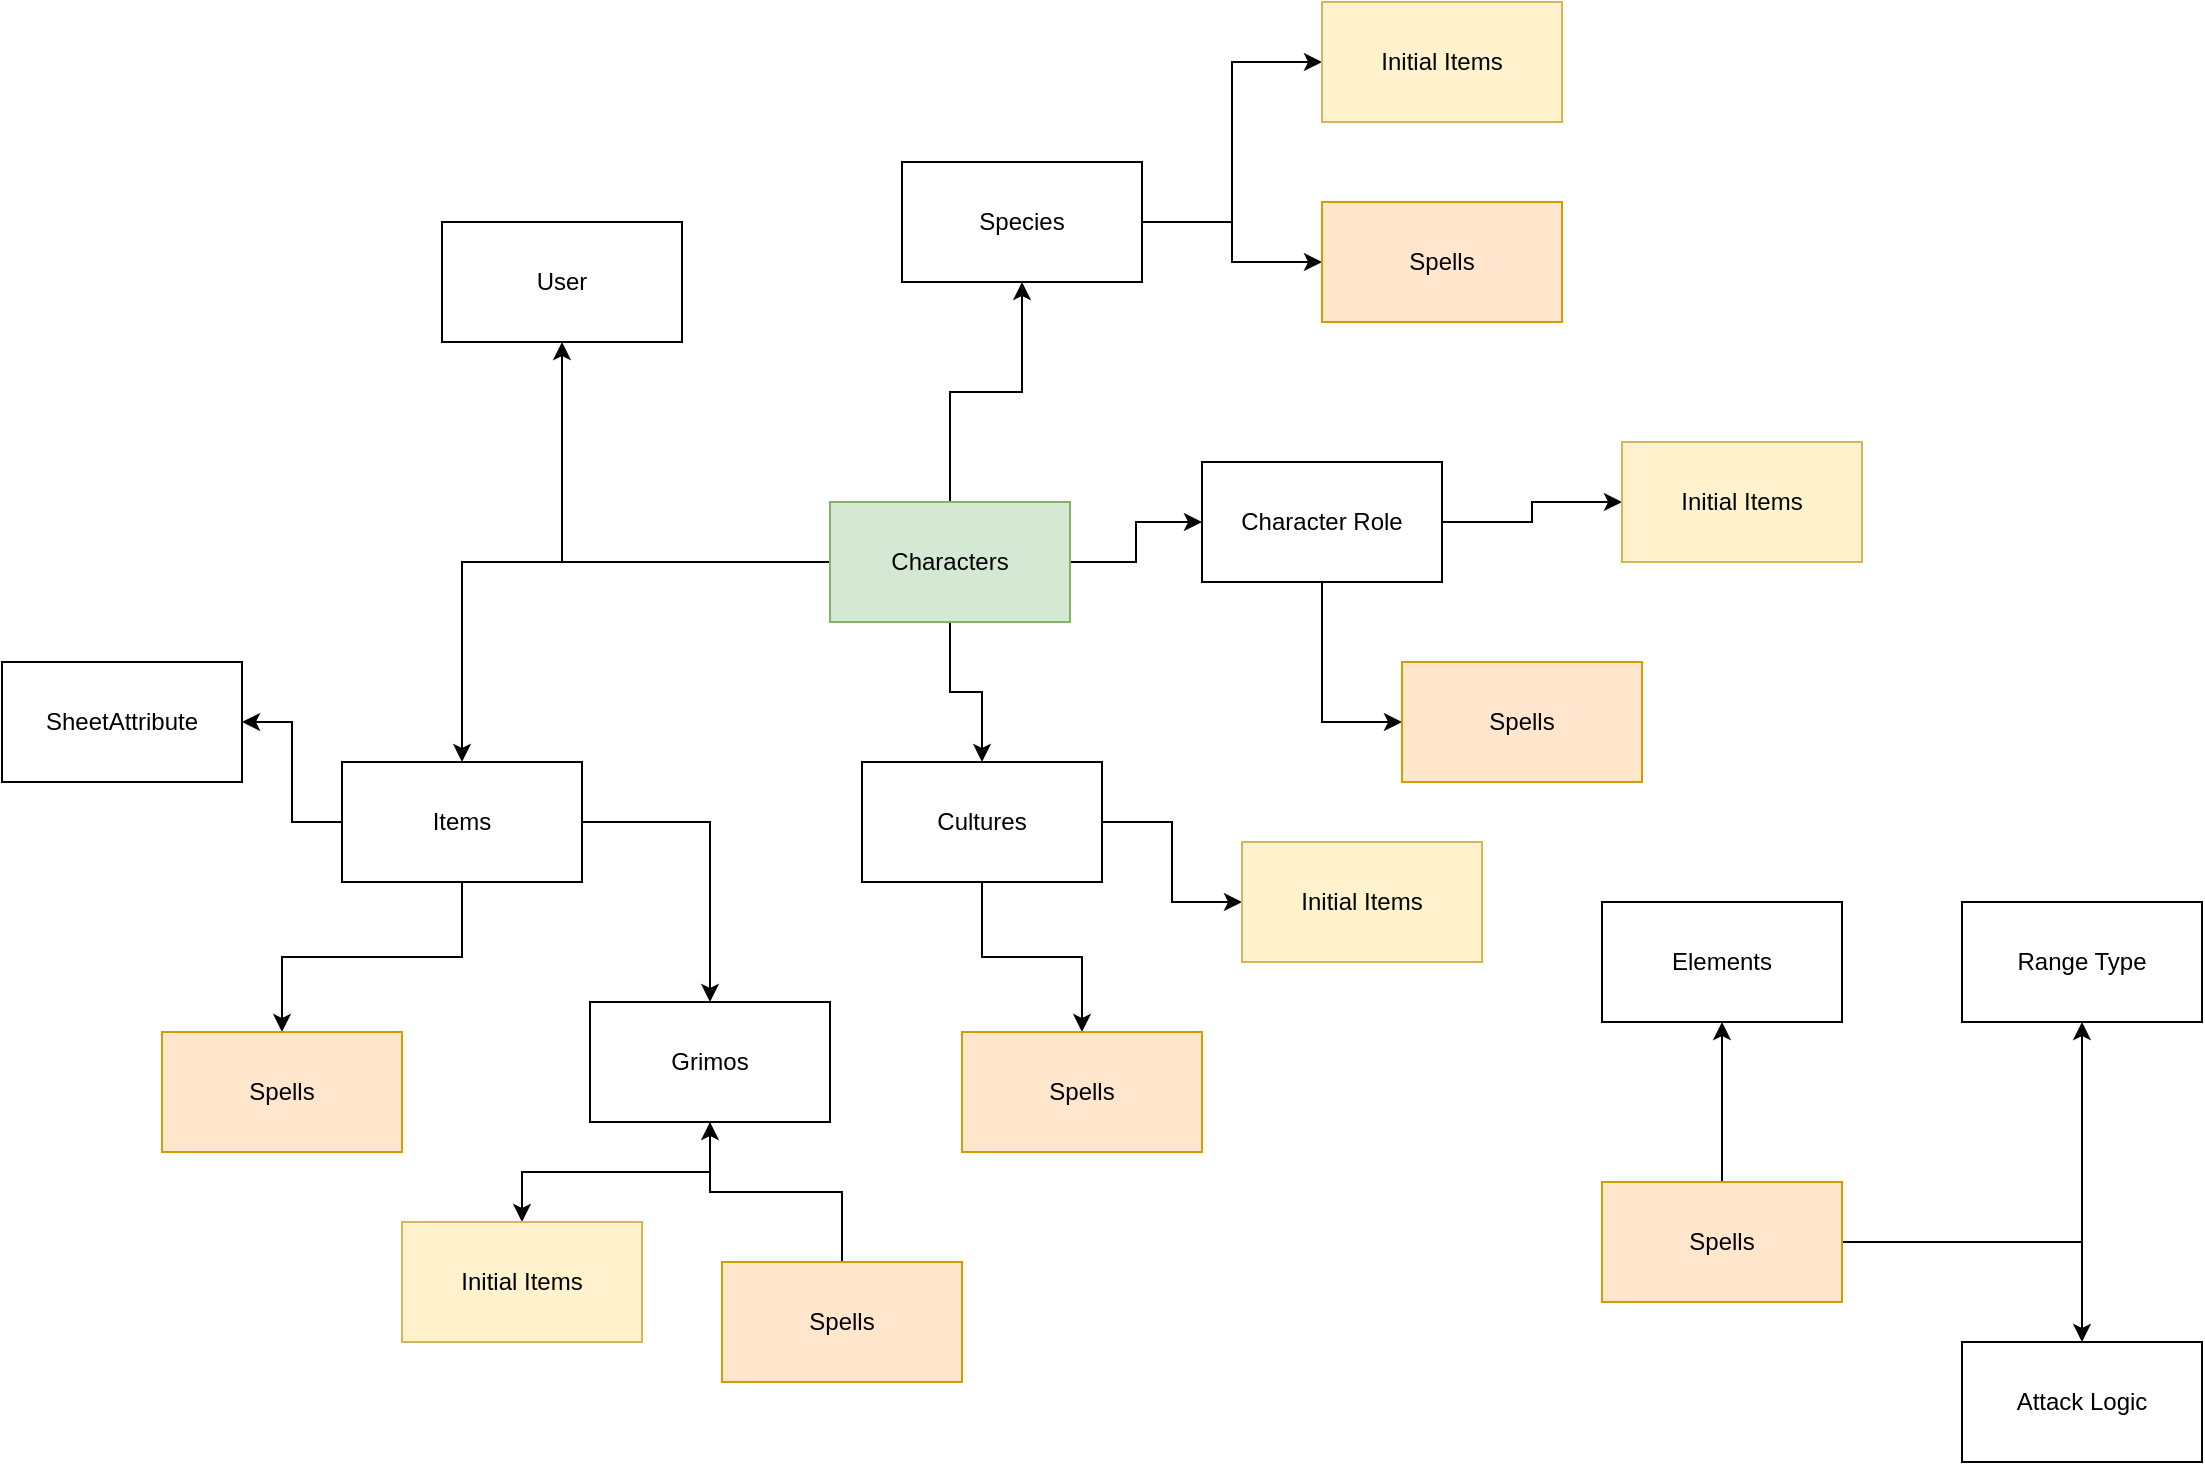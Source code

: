 <mxfile version="18.1.3" type="device"><diagram id="zpOwPgR3y2QtVb0p5f1S" name="Página-1"><mxGraphModel dx="2182" dy="850" grid="1" gridSize="10" guides="1" tooltips="1" connect="1" arrows="1" fold="1" page="1" pageScale="1" pageWidth="827" pageHeight="1169" math="0" shadow="0"><root><mxCell id="0"/><mxCell id="1" parent="0"/><mxCell id="SdCJ3QEooN3LiDO14m8Q-3" value="" style="edgeStyle=orthogonalEdgeStyle;rounded=0;orthogonalLoop=1;jettySize=auto;html=1;" parent="1" source="SdCJ3QEooN3LiDO14m8Q-1" target="SdCJ3QEooN3LiDO14m8Q-2" edge="1"><mxGeometry relative="1" as="geometry"/></mxCell><mxCell id="SdCJ3QEooN3LiDO14m8Q-5" value="" style="edgeStyle=orthogonalEdgeStyle;rounded=0;orthogonalLoop=1;jettySize=auto;html=1;" parent="1" source="SdCJ3QEooN3LiDO14m8Q-1" target="SdCJ3QEooN3LiDO14m8Q-4" edge="1"><mxGeometry relative="1" as="geometry"/></mxCell><mxCell id="SdCJ3QEooN3LiDO14m8Q-7" value="" style="edgeStyle=orthogonalEdgeStyle;rounded=0;orthogonalLoop=1;jettySize=auto;html=1;" parent="1" source="SdCJ3QEooN3LiDO14m8Q-1" target="SdCJ3QEooN3LiDO14m8Q-6" edge="1"><mxGeometry relative="1" as="geometry"/></mxCell><mxCell id="SdCJ3QEooN3LiDO14m8Q-9" value="" style="edgeStyle=orthogonalEdgeStyle;rounded=0;orthogonalLoop=1;jettySize=auto;html=1;" parent="1" source="SdCJ3QEooN3LiDO14m8Q-1" target="SdCJ3QEooN3LiDO14m8Q-8" edge="1"><mxGeometry relative="1" as="geometry"/></mxCell><mxCell id="SdCJ3QEooN3LiDO14m8Q-11" style="edgeStyle=orthogonalEdgeStyle;rounded=0;orthogonalLoop=1;jettySize=auto;html=1;entryX=0.5;entryY=1;entryDx=0;entryDy=0;" parent="1" source="SdCJ3QEooN3LiDO14m8Q-1" target="SdCJ3QEooN3LiDO14m8Q-10" edge="1"><mxGeometry relative="1" as="geometry"/></mxCell><mxCell id="SdCJ3QEooN3LiDO14m8Q-1" value="Characters" style="rounded=0;whiteSpace=wrap;html=1;fillColor=#d5e8d4;strokeColor=#82b366;" parent="1" vertex="1"><mxGeometry x="294" y="320" width="120" height="60" as="geometry"/></mxCell><mxCell id="SdCJ3QEooN3LiDO14m8Q-13" value="" style="edgeStyle=orthogonalEdgeStyle;rounded=0;orthogonalLoop=1;jettySize=auto;html=1;" parent="1" source="SdCJ3QEooN3LiDO14m8Q-2" target="SdCJ3QEooN3LiDO14m8Q-12" edge="1"><mxGeometry relative="1" as="geometry"/></mxCell><mxCell id="SdCJ3QEooN3LiDO14m8Q-37" style="edgeStyle=orthogonalEdgeStyle;rounded=0;orthogonalLoop=1;jettySize=auto;html=1;" parent="1" source="SdCJ3QEooN3LiDO14m8Q-2" target="SdCJ3QEooN3LiDO14m8Q-34" edge="1"><mxGeometry relative="1" as="geometry"/></mxCell><mxCell id="SdCJ3QEooN3LiDO14m8Q-2" value="Cultures" style="rounded=0;whiteSpace=wrap;html=1;" parent="1" vertex="1"><mxGeometry x="310" y="450" width="120" height="60" as="geometry"/></mxCell><mxCell id="SdCJ3QEooN3LiDO14m8Q-15" style="edgeStyle=orthogonalEdgeStyle;rounded=0;orthogonalLoop=1;jettySize=auto;html=1;entryX=0;entryY=0.5;entryDx=0;entryDy=0;" parent="1" source="SdCJ3QEooN3LiDO14m8Q-4" target="SdCJ3QEooN3LiDO14m8Q-14" edge="1"><mxGeometry relative="1" as="geometry"/></mxCell><mxCell id="SdCJ3QEooN3LiDO14m8Q-43" style="edgeStyle=orthogonalEdgeStyle;rounded=0;orthogonalLoop=1;jettySize=auto;html=1;" parent="1" source="SdCJ3QEooN3LiDO14m8Q-4" target="SdCJ3QEooN3LiDO14m8Q-42" edge="1"><mxGeometry relative="1" as="geometry"/></mxCell><mxCell id="SdCJ3QEooN3LiDO14m8Q-4" value="Character Role" style="rounded=0;whiteSpace=wrap;html=1;" parent="1" vertex="1"><mxGeometry x="480" y="300" width="120" height="60" as="geometry"/></mxCell><mxCell id="SdCJ3QEooN3LiDO14m8Q-17" style="edgeStyle=orthogonalEdgeStyle;rounded=0;orthogonalLoop=1;jettySize=auto;html=1;entryX=0;entryY=0.5;entryDx=0;entryDy=0;" parent="1" source="SdCJ3QEooN3LiDO14m8Q-6" target="SdCJ3QEooN3LiDO14m8Q-16" edge="1"><mxGeometry relative="1" as="geometry"/></mxCell><mxCell id="SdCJ3QEooN3LiDO14m8Q-41" style="edgeStyle=orthogonalEdgeStyle;rounded=0;orthogonalLoop=1;jettySize=auto;html=1;entryX=0;entryY=0.5;entryDx=0;entryDy=0;" parent="1" source="SdCJ3QEooN3LiDO14m8Q-6" target="SdCJ3QEooN3LiDO14m8Q-40" edge="1"><mxGeometry relative="1" as="geometry"/></mxCell><mxCell id="SdCJ3QEooN3LiDO14m8Q-6" value="Species" style="rounded=0;whiteSpace=wrap;html=1;" parent="1" vertex="1"><mxGeometry x="330" y="150" width="120" height="60" as="geometry"/></mxCell><mxCell id="SdCJ3QEooN3LiDO14m8Q-19" style="edgeStyle=orthogonalEdgeStyle;rounded=0;orthogonalLoop=1;jettySize=auto;html=1;" parent="1" source="SdCJ3QEooN3LiDO14m8Q-8" target="SdCJ3QEooN3LiDO14m8Q-18" edge="1"><mxGeometry relative="1" as="geometry"/></mxCell><mxCell id="SdCJ3QEooN3LiDO14m8Q-21" value="" style="edgeStyle=orthogonalEdgeStyle;rounded=0;orthogonalLoop=1;jettySize=auto;html=1;" parent="1" source="SdCJ3QEooN3LiDO14m8Q-8" target="SdCJ3QEooN3LiDO14m8Q-20" edge="1"><mxGeometry relative="1" as="geometry"/></mxCell><mxCell id="SdCJ3QEooN3LiDO14m8Q-33" value="" style="edgeStyle=orthogonalEdgeStyle;rounded=0;orthogonalLoop=1;jettySize=auto;html=1;" parent="1" source="SdCJ3QEooN3LiDO14m8Q-8" target="SdCJ3QEooN3LiDO14m8Q-32" edge="1"><mxGeometry relative="1" as="geometry"/></mxCell><mxCell id="SdCJ3QEooN3LiDO14m8Q-8" value="Items" style="rounded=0;whiteSpace=wrap;html=1;" parent="1" vertex="1"><mxGeometry x="50" y="450" width="120" height="60" as="geometry"/></mxCell><mxCell id="SdCJ3QEooN3LiDO14m8Q-10" value="User" style="rounded=0;whiteSpace=wrap;html=1;" parent="1" vertex="1"><mxGeometry x="100" y="180" width="120" height="60" as="geometry"/></mxCell><mxCell id="SdCJ3QEooN3LiDO14m8Q-12" value="Spells" style="rounded=0;whiteSpace=wrap;html=1;fillColor=#ffe6cc;strokeColor=#d79b00;" parent="1" vertex="1"><mxGeometry x="360" y="585" width="120" height="60" as="geometry"/></mxCell><mxCell id="SdCJ3QEooN3LiDO14m8Q-14" value="Spells" style="rounded=0;whiteSpace=wrap;html=1;fillColor=#ffe6cc;strokeColor=#d79b00;" parent="1" vertex="1"><mxGeometry x="580" y="400" width="120" height="60" as="geometry"/></mxCell><mxCell id="SdCJ3QEooN3LiDO14m8Q-16" value="Spells" style="rounded=0;whiteSpace=wrap;html=1;fillColor=#ffe6cc;strokeColor=#d79b00;" parent="1" vertex="1"><mxGeometry x="540" y="170" width="120" height="60" as="geometry"/></mxCell><mxCell id="SdCJ3QEooN3LiDO14m8Q-18" value="Spells" style="rounded=0;whiteSpace=wrap;html=1;fillColor=#ffe6cc;strokeColor=#d79b00;" parent="1" vertex="1"><mxGeometry x="-40" y="585" width="120" height="60" as="geometry"/></mxCell><mxCell id="SdCJ3QEooN3LiDO14m8Q-39" style="edgeStyle=orthogonalEdgeStyle;rounded=0;orthogonalLoop=1;jettySize=auto;html=1;entryX=0.5;entryY=0;entryDx=0;entryDy=0;" parent="1" source="SdCJ3QEooN3LiDO14m8Q-20" target="SdCJ3QEooN3LiDO14m8Q-38" edge="1"><mxGeometry relative="1" as="geometry"/></mxCell><mxCell id="SdCJ3QEooN3LiDO14m8Q-20" value="Grimos" style="rounded=0;whiteSpace=wrap;html=1;" parent="1" vertex="1"><mxGeometry x="174" y="570" width="120" height="60" as="geometry"/></mxCell><mxCell id="SdCJ3QEooN3LiDO14m8Q-23" style="edgeStyle=orthogonalEdgeStyle;rounded=0;orthogonalLoop=1;jettySize=auto;html=1;entryX=0.5;entryY=1;entryDx=0;entryDy=0;" parent="1" source="SdCJ3QEooN3LiDO14m8Q-22" target="SdCJ3QEooN3LiDO14m8Q-20" edge="1"><mxGeometry relative="1" as="geometry"/></mxCell><mxCell id="SdCJ3QEooN3LiDO14m8Q-22" value="Spells" style="rounded=0;whiteSpace=wrap;html=1;fillColor=#ffe6cc;strokeColor=#d79b00;" parent="1" vertex="1"><mxGeometry x="240" y="700" width="120" height="60" as="geometry"/></mxCell><mxCell id="SdCJ3QEooN3LiDO14m8Q-26" value="" style="edgeStyle=orthogonalEdgeStyle;rounded=0;orthogonalLoop=1;jettySize=auto;html=1;" parent="1" source="SdCJ3QEooN3LiDO14m8Q-24" target="SdCJ3QEooN3LiDO14m8Q-25" edge="1"><mxGeometry relative="1" as="geometry"/></mxCell><mxCell id="SdCJ3QEooN3LiDO14m8Q-30" style="edgeStyle=orthogonalEdgeStyle;rounded=0;orthogonalLoop=1;jettySize=auto;html=1;" parent="1" source="SdCJ3QEooN3LiDO14m8Q-24" target="SdCJ3QEooN3LiDO14m8Q-29" edge="1"><mxGeometry relative="1" as="geometry"/></mxCell><mxCell id="SdCJ3QEooN3LiDO14m8Q-31" style="edgeStyle=orthogonalEdgeStyle;rounded=0;orthogonalLoop=1;jettySize=auto;html=1;entryX=0.5;entryY=1;entryDx=0;entryDy=0;" parent="1" source="SdCJ3QEooN3LiDO14m8Q-24" target="SdCJ3QEooN3LiDO14m8Q-28" edge="1"><mxGeometry relative="1" as="geometry"/></mxCell><mxCell id="SdCJ3QEooN3LiDO14m8Q-24" value="Spells" style="rounded=0;whiteSpace=wrap;html=1;fillColor=#ffe6cc;strokeColor=#d79b00;" parent="1" vertex="1"><mxGeometry x="680" y="660" width="120" height="60" as="geometry"/></mxCell><mxCell id="SdCJ3QEooN3LiDO14m8Q-25" value="Elements" style="rounded=0;whiteSpace=wrap;html=1;" parent="1" vertex="1"><mxGeometry x="680" y="520" width="120" height="60" as="geometry"/></mxCell><mxCell id="SdCJ3QEooN3LiDO14m8Q-28" value="Range Type" style="rounded=0;whiteSpace=wrap;html=1;" parent="1" vertex="1"><mxGeometry x="860" y="520" width="120" height="60" as="geometry"/></mxCell><mxCell id="SdCJ3QEooN3LiDO14m8Q-29" value="Attack Logic" style="rounded=0;whiteSpace=wrap;html=1;" parent="1" vertex="1"><mxGeometry x="860" y="740" width="120" height="60" as="geometry"/></mxCell><mxCell id="SdCJ3QEooN3LiDO14m8Q-32" value="SheetAttribute" style="rounded=0;whiteSpace=wrap;html=1;" parent="1" vertex="1"><mxGeometry x="-120" y="400" width="120" height="60" as="geometry"/></mxCell><mxCell id="SdCJ3QEooN3LiDO14m8Q-34" value="Initial Items" style="rounded=0;whiteSpace=wrap;html=1;fillColor=#fff2cc;strokeColor=#d6b656;" parent="1" vertex="1"><mxGeometry x="500" y="490" width="120" height="60" as="geometry"/></mxCell><mxCell id="SdCJ3QEooN3LiDO14m8Q-38" value="Initial Items" style="rounded=0;whiteSpace=wrap;html=1;fillColor=#fff2cc;strokeColor=#d6b656;" parent="1" vertex="1"><mxGeometry x="80" y="680" width="120" height="60" as="geometry"/></mxCell><mxCell id="SdCJ3QEooN3LiDO14m8Q-40" value="Initial Items" style="rounded=0;whiteSpace=wrap;html=1;fillColor=#fff2cc;strokeColor=#d6b656;" parent="1" vertex="1"><mxGeometry x="540" y="70" width="120" height="60" as="geometry"/></mxCell><mxCell id="SdCJ3QEooN3LiDO14m8Q-42" value="Initial Items" style="rounded=0;whiteSpace=wrap;html=1;fillColor=#fff2cc;strokeColor=#d6b656;" parent="1" vertex="1"><mxGeometry x="690" y="290" width="120" height="60" as="geometry"/></mxCell></root></mxGraphModel></diagram></mxfile>